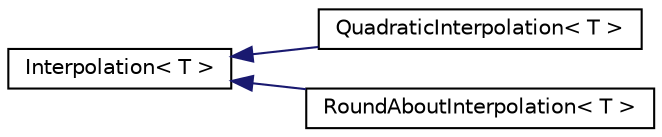 digraph "Graphical Class Hierarchy"
{
  edge [fontname="Helvetica",fontsize="10",labelfontname="Helvetica",labelfontsize="10"];
  node [fontname="Helvetica",fontsize="10",shape=record];
  rankdir="LR";
  Node1 [label="Interpolation\< T \>",height=0.2,width=0.4,color="black", fillcolor="white", style="filled",URL="$classInterpolation.html"];
  Node1 -> Node2 [dir="back",color="midnightblue",fontsize="10",style="solid",fontname="Helvetica"];
  Node2 [label="QuadraticInterpolation\< T \>",height=0.2,width=0.4,color="black", fillcolor="white", style="filled",URL="$classQuadraticInterpolation.html"];
  Node1 -> Node3 [dir="back",color="midnightblue",fontsize="10",style="solid",fontname="Helvetica"];
  Node3 [label="RoundAboutInterpolation\< T \>",height=0.2,width=0.4,color="black", fillcolor="white", style="filled",URL="$classRoundAboutInterpolation.html"];
}
